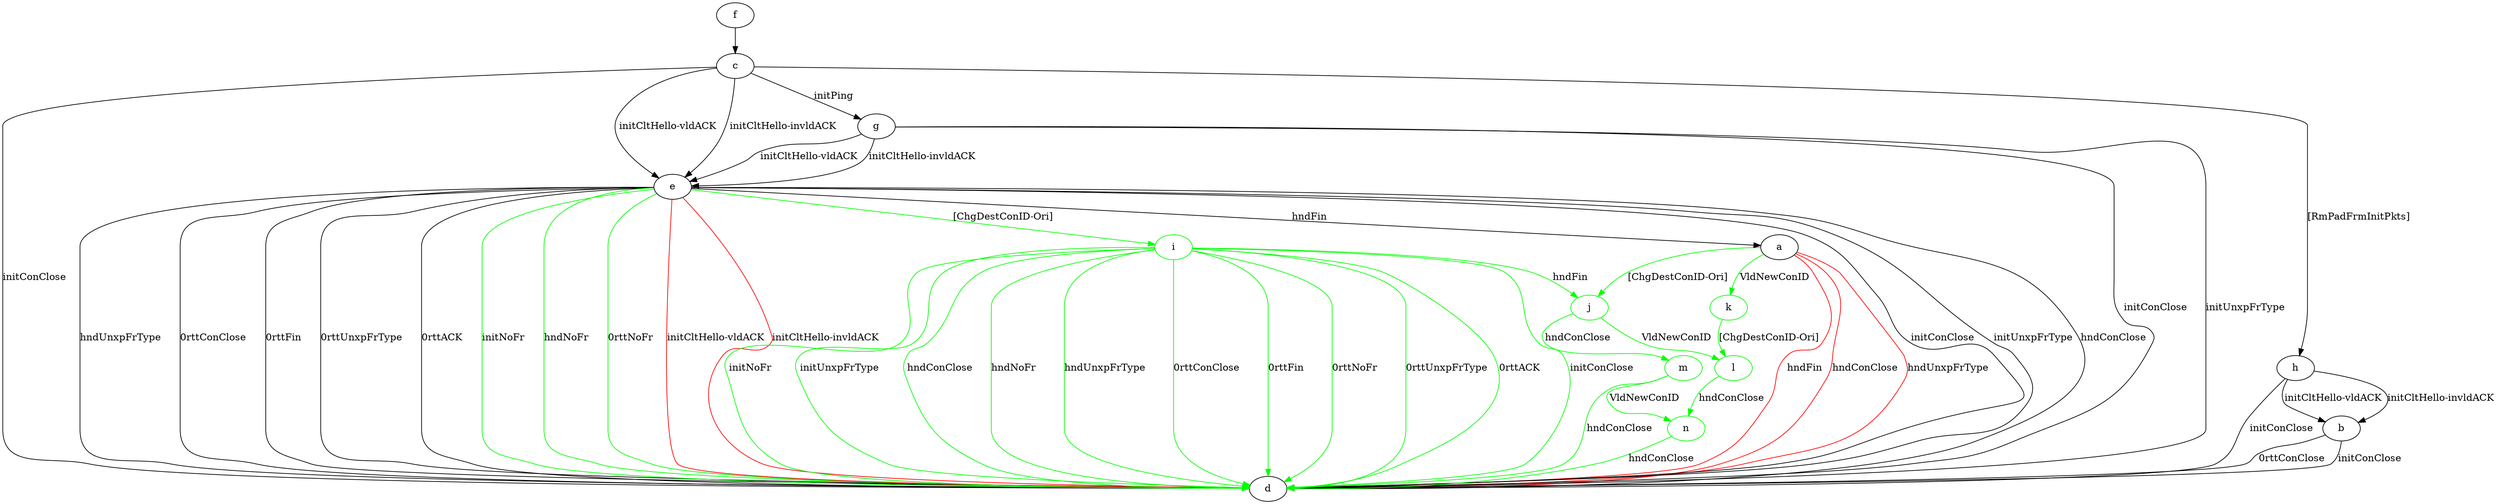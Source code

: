 digraph "" {
	a -> d	[key=0,
		color=red,
		label="hndFin "];
	a -> d	[key=1,
		color=red,
		label="hndConClose "];
	a -> d	[key=2,
		color=red,
		label="hndUnxpFrType "];
	j	[color=green];
	a -> j	[key=0,
		color=green,
		label="[ChgDestConID-Ori] "];
	k	[color=green];
	a -> k	[key=0,
		color=green,
		label="VldNewConID "];
	b -> d	[key=0,
		label="initConClose "];
	b -> d	[key=1,
		label="0rttConClose "];
	c -> d	[key=0,
		label="initConClose "];
	c -> e	[key=0,
		label="initCltHello-vldACK "];
	c -> e	[key=1,
		label="initCltHello-invldACK "];
	c -> g	[key=0,
		label="initPing "];
	c -> h	[key=0,
		label="[RmPadFrmInitPkts] "];
	e -> a	[key=0,
		label="hndFin "];
	e -> d	[key=0,
		label="initConClose "];
	e -> d	[key=1,
		label="initUnxpFrType "];
	e -> d	[key=2,
		label="hndConClose "];
	e -> d	[key=3,
		label="hndUnxpFrType "];
	e -> d	[key=4,
		label="0rttConClose "];
	e -> d	[key=5,
		label="0rttFin "];
	e -> d	[key=6,
		label="0rttUnxpFrType "];
	e -> d	[key=7,
		label="0rttACK "];
	e -> d	[key=8,
		color=green,
		label="initNoFr "];
	e -> d	[key=9,
		color=green,
		label="hndNoFr "];
	e -> d	[key=10,
		color=green,
		label="0rttNoFr "];
	e -> d	[key=11,
		color=red,
		label="initCltHello-vldACK "];
	e -> d	[key=12,
		color=red,
		label="initCltHello-invldACK "];
	i	[color=green];
	e -> i	[key=0,
		color=green,
		label="[ChgDestConID-Ori] "];
	f -> c	[key=0];
	g -> d	[key=0,
		label="initConClose "];
	g -> d	[key=1,
		label="initUnxpFrType "];
	g -> e	[key=0,
		label="initCltHello-vldACK "];
	g -> e	[key=1,
		label="initCltHello-invldACK "];
	h -> b	[key=0,
		label="initCltHello-vldACK "];
	h -> b	[key=1,
		label="initCltHello-invldACK "];
	h -> d	[key=0,
		label="initConClose "];
	i -> d	[key=0,
		color=green,
		label="initConClose "];
	i -> d	[key=1,
		color=green,
		label="initNoFr "];
	i -> d	[key=2,
		color=green,
		label="initUnxpFrType "];
	i -> d	[key=3,
		color=green,
		label="hndConClose "];
	i -> d	[key=4,
		color=green,
		label="hndNoFr "];
	i -> d	[key=5,
		color=green,
		label="hndUnxpFrType "];
	i -> d	[key=6,
		color=green,
		label="0rttConClose "];
	i -> d	[key=7,
		color=green,
		label="0rttFin "];
	i -> d	[key=8,
		color=green,
		label="0rttNoFr "];
	i -> d	[key=9,
		color=green,
		label="0rttUnxpFrType "];
	i -> d	[key=10,
		color=green,
		label="0rttACK "];
	i -> j	[key=0,
		color=green,
		label="hndFin "];
	l	[color=green];
	j -> l	[key=0,
		color=green,
		label="VldNewConID "];
	m	[color=green];
	j -> m	[key=0,
		color=green,
		label="hndConClose "];
	k -> l	[key=0,
		color=green,
		label="[ChgDestConID-Ori] "];
	n	[color=green];
	l -> n	[key=0,
		color=green,
		label="hndConClose "];
	m -> d	[key=0,
		color=green,
		label="hndConClose "];
	m -> n	[key=0,
		color=green,
		label="VldNewConID "];
	n -> d	[key=0,
		color=green,
		label="hndConClose "];
}

